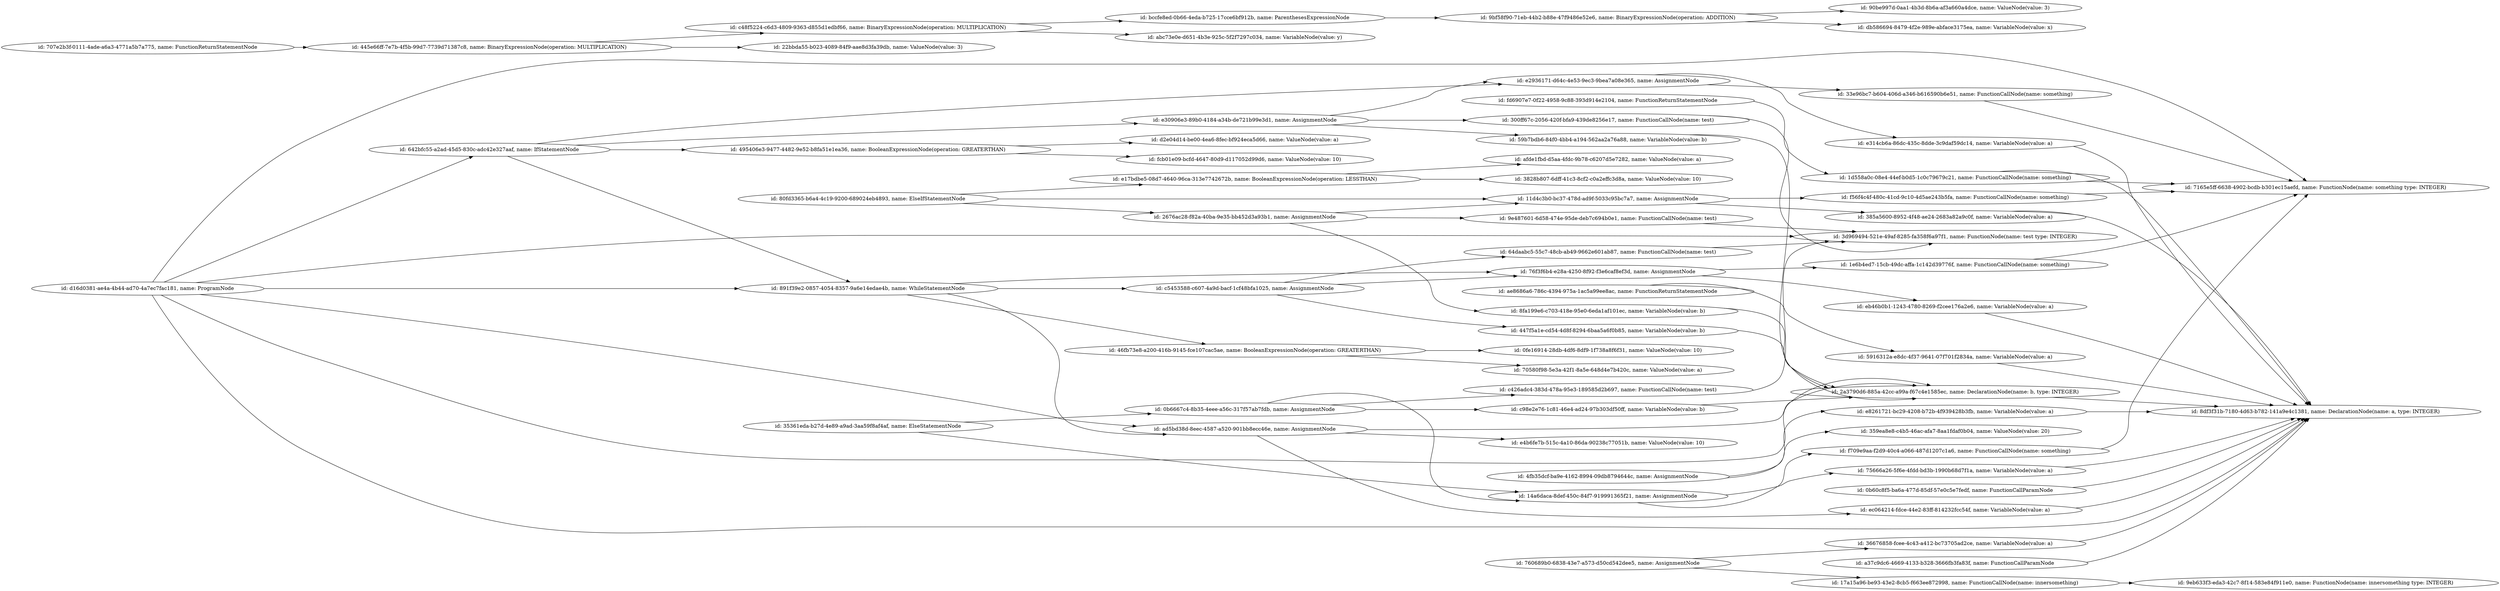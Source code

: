 digraph g {
	rankdir=LR
		"id: d16d0381-ae4a-4b44-ad70-4a7ec7fac181, name: ProgramNode" -> "id: 8df3f31b-7180-4d63-b782-141a9e4c1381, name: DeclarationNode(name: a, type: INTEGER)"
		"id: d16d0381-ae4a-4b44-ad70-4a7ec7fac181, name: ProgramNode" -> "id: 891f39e2-0857-4054-8357-9a6e14edae4b, name: WhileStatementNode"
		"id: d16d0381-ae4a-4b44-ad70-4a7ec7fac181, name: ProgramNode" -> "id: 3d969494-521e-49af-8285-fa358f6a97f1, name: FunctionNode(name: test type: INTEGER)"
		"id: d16d0381-ae4a-4b44-ad70-4a7ec7fac181, name: ProgramNode" -> "id: ad5bd38d-8eec-4587-a520-901bb8ecc46e, name: AssignmentNode"
		"id: d16d0381-ae4a-4b44-ad70-4a7ec7fac181, name: ProgramNode" -> "id: 2a3790d6-885a-42cc-a99a-f67c4e1585ec, name: DeclarationNode(name: b, type: INTEGER)"
		"id: d16d0381-ae4a-4b44-ad70-4a7ec7fac181, name: ProgramNode" -> "id: 7165e5ff-6638-4902-bcdb-b301ec15aefd, name: FunctionNode(name: something type: INTEGER)"
		"id: d16d0381-ae4a-4b44-ad70-4a7ec7fac181, name: ProgramNode" -> "id: 642bfc55-a2ad-45d5-830c-adc42e327aaf, name: IfStatementNode"
		"id: 4fb35dcf-ba9e-4162-8994-09db8794644c, name: AssignmentNode" -> "id: e8261721-bc29-4208-b72b-4f939428b3fb, name: VariableNode(value: a)"
		"id: 4fb35dcf-ba9e-4162-8994-09db8794644c, name: AssignmentNode" -> "id: 359ea8e8-c4b5-46ac-afa7-8aa1fdaf0b04, name: ValueNode(value: 20)"
		"id: 300ff67c-2056-420f-bfa9-439de8256e17, name: FunctionCallNode(name: test)" -> "id: 3d969494-521e-49af-8285-fa358f6a97f1, name: FunctionNode(name: test type: INTEGER)"
		"id: 5916312a-e8dc-4f37-9641-07f701f2834a, name: VariableNode(value: a)" -> "id: 8df3f31b-7180-4d63-b782-141a9e4c1381, name: DeclarationNode(name: a, type: INTEGER)"
		"id: 14a6daca-8def-450c-84f7-919991365f21, name: AssignmentNode" -> "id: f709e9aa-f2d9-40c4-a066-487d1207c1a6, name: FunctionCallNode(name: something)"
		"id: 14a6daca-8def-450c-84f7-919991365f21, name: AssignmentNode" -> "id: 75666a26-5f6e-4fdd-bd3b-1990b68d7f1a, name: VariableNode(value: a)"
		"id: e314cb6a-86dc-435c-8dde-3c9daf59dc14, name: VariableNode(value: a)" -> "id: 8df3f31b-7180-4d63-b782-141a9e4c1381, name: DeclarationNode(name: a, type: INTEGER)"
		"id: 642bfc55-a2ad-45d5-830c-adc42e327aaf, name: IfStatementNode" -> "id: 495406e3-9477-4482-9e52-b8fa51e1ea36, name: BooleanExpressionNode(operation: GREATERTHAN)"
		"id: 642bfc55-a2ad-45d5-830c-adc42e327aaf, name: IfStatementNode" -> "id: 891f39e2-0857-4054-8357-9a6e14edae4b, name: WhileStatementNode"
		"id: 642bfc55-a2ad-45d5-830c-adc42e327aaf, name: IfStatementNode" -> "id: e2936171-d64c-4e53-9ec3-9bea7a08e365, name: AssignmentNode"
		"id: 642bfc55-a2ad-45d5-830c-adc42e327aaf, name: IfStatementNode" -> "id: e30906e3-89b0-4184-a34b-de721b99e3d1, name: AssignmentNode"
		"id: c48f5224-c6d3-4809-9363-d855d1edbf66, name: BinaryExpressionNode(operation: MULTIPLICATION)" -> "id: bccfe8ed-0b66-4eda-b725-17cce6bf912b, name: ParenthesesExpressionNode"
		"id: c48f5224-c6d3-4809-9363-d855d1edbf66, name: BinaryExpressionNode(operation: MULTIPLICATION)" -> "id: abc73e0e-d651-4b3e-925c-5f2f7297c034, name: VariableNode(value: y)"
		"id: 46fb73e8-a200-416b-9145-fce107cac5ae, name: BooleanExpressionNode(operation: GREATERTHAN)" -> "id: 0fe16914-28db-4df6-8df9-1f738a8f6f31, name: ValueNode(value: 10)"
		"id: 46fb73e8-a200-416b-9145-fce107cac5ae, name: BooleanExpressionNode(operation: GREATERTHAN)" -> "id: 70580f98-5e3a-42f1-8a5e-648d4e7b420c, name: ValueNode(value: a)"
		"id: 35361eda-b27d-4e89-a9ad-3aa59f8af4af, name: ElseStatementNode" -> "id: 0b6667c4-8b35-4eee-a56c-317f57ab7fdb, name: AssignmentNode"
		"id: 35361eda-b27d-4e89-a9ad-3aa59f8af4af, name: ElseStatementNode" -> "id: 14a6daca-8def-450c-84f7-919991365f21, name: AssignmentNode"
		"id: 385a5600-8952-4f48-ae24-2683a82a9c0f, name: VariableNode(value: a)" -> "id: 8df3f31b-7180-4d63-b782-141a9e4c1381, name: DeclarationNode(name: a, type: INTEGER)"
		"id: 75666a26-5f6e-4fdd-bd3b-1990b68d7f1a, name: VariableNode(value: a)" -> "id: 8df3f31b-7180-4d63-b782-141a9e4c1381, name: DeclarationNode(name: a, type: INTEGER)"
		"id: 1d558a0c-08e4-44ef-b0d5-1c0c79679c21, name: FunctionCallNode(name: something)" -> "id: 8df3f31b-7180-4d63-b782-141a9e4c1381, name: DeclarationNode(name: a, type: INTEGER)"
		"id: 1d558a0c-08e4-44ef-b0d5-1c0c79679c21, name: FunctionCallNode(name: something)" -> "id: 7165e5ff-6638-4902-bcdb-b301ec15aefd, name: FunctionNode(name: something type: INTEGER)"
		"id: eb46b0b1-1243-4780-8269-f2cee176a2e6, name: VariableNode(value: a)" -> "id: 8df3f31b-7180-4d63-b782-141a9e4c1381, name: DeclarationNode(name: a, type: INTEGER)"
		"id: ad5bd38d-8eec-4587-a520-901bb8ecc46e, name: AssignmentNode" -> "id: e4b6fe7b-515c-4a10-86da-90238c77051b, name: ValueNode(value: 10)"
		"id: ad5bd38d-8eec-4587-a520-901bb8ecc46e, name: AssignmentNode" -> "id: 2a3790d6-885a-42cc-a99a-f67c4e1585ec, name: DeclarationNode(name: b, type: INTEGER)"
		"id: ad5bd38d-8eec-4587-a520-901bb8ecc46e, name: AssignmentNode" -> "id: ec064214-fdce-44e2-83ff-814232fcc54f, name: VariableNode(value: a)"
		"id: e30906e3-89b0-4184-a34b-de721b99e3d1, name: AssignmentNode" -> "id: 300ff67c-2056-420f-bfa9-439de8256e17, name: FunctionCallNode(name: test)"
		"id: e30906e3-89b0-4184-a34b-de721b99e3d1, name: AssignmentNode" -> "id: 59b7bdb6-84f0-4bb4-a194-562aa2a76a88, name: VariableNode(value: b)"
		"id: e30906e3-89b0-4184-a34b-de721b99e3d1, name: AssignmentNode" -> "id: e2936171-d64c-4e53-9ec3-9bea7a08e365, name: AssignmentNode"
		"id: f709e9aa-f2d9-40c4-a066-487d1207c1a6, name: FunctionCallNode(name: something)" -> "id: 7165e5ff-6638-4902-bcdb-b301ec15aefd, name: FunctionNode(name: something type: INTEGER)"
		"id: 80fd3365-b6a4-4c19-9200-689024eb4893, name: ElseIfStatementNode" -> "id: e17bdbe5-08d7-4640-96ca-313e7742672b, name: BooleanExpressionNode(operation: LESSTHAN)"
		"id: 80fd3365-b6a4-4c19-9200-689024eb4893, name: ElseIfStatementNode" -> "id: 2676ac28-f82a-40ba-9e35-bb452d3a93b1, name: AssignmentNode"
		"id: 80fd3365-b6a4-4c19-9200-689024eb4893, name: ElseIfStatementNode" -> "id: 11d4c3b0-bc37-478d-ad9f-5033c95bc7a7, name: AssignmentNode"
		"id: ae8686a6-786c-4394-975a-1ac5a99ee8ac, name: FunctionReturnStatementNode" -> "id: 5916312a-e8dc-4f37-9641-07f701f2834a, name: VariableNode(value: a)"
		"id: 33e96bc7-b604-406d-a346-b616590b6e51, name: FunctionCallNode(name: something)" -> "id: 7165e5ff-6638-4902-bcdb-b301ec15aefd, name: FunctionNode(name: something type: INTEGER)"
		"id: 0b60c8f5-ba6a-477d-85df-57e0c5e7fedf, name: FunctionCallParamNode" -> "id: 8df3f31b-7180-4d63-b782-141a9e4c1381, name: DeclarationNode(name: a, type: INTEGER)"
		"id: 445e66ff-7e7b-4f5b-99d7-7739d71387c8, name: BinaryExpressionNode(operation: MULTIPLICATION)" -> "id: c48f5224-c6d3-4809-9363-d855d1edbf66, name: BinaryExpressionNode(operation: MULTIPLICATION)"
		"id: 445e66ff-7e7b-4f5b-99d7-7739d71387c8, name: BinaryExpressionNode(operation: MULTIPLICATION)" -> "id: 22bbda55-b023-4089-84f9-aae8d3fa39db, name: ValueNode(value: 3)"
		"id: f56f4c4f-480c-41cd-9c10-4d5ae243b5fa, name: FunctionCallNode(name: something)" -> "id: 7165e5ff-6638-4902-bcdb-b301ec15aefd, name: FunctionNode(name: something type: INTEGER)"
		"id: 76f3f6b4-e28a-4250-8f92-f3e6caf8ef3d, name: AssignmentNode" -> "id: eb46b0b1-1243-4780-8269-f2cee176a2e6, name: VariableNode(value: a)"
		"id: 76f3f6b4-e28a-4250-8f92-f3e6caf8ef3d, name: AssignmentNode" -> "id: 1e6b4ed7-15cb-49dc-affa-1c142d39776f, name: FunctionCallNode(name: something)"
		"id: e17bdbe5-08d7-4640-96ca-313e7742672b, name: BooleanExpressionNode(operation: LESSTHAN)" -> "id: afde1fbd-d5aa-4fdc-9b78-c6207d5e7282, name: ValueNode(value: a)"
		"id: e17bdbe5-08d7-4640-96ca-313e7742672b, name: BooleanExpressionNode(operation: LESSTHAN)" -> "id: 3828b807-6dff-41c3-8cf2-c0a2effc3d8a, name: ValueNode(value: 10)"
		"id: 891f39e2-0857-4054-8357-9a6e14edae4b, name: WhileStatementNode" -> "id: 46fb73e8-a200-416b-9145-fce107cac5ae, name: BooleanExpressionNode(operation: GREATERTHAN)"
		"id: 891f39e2-0857-4054-8357-9a6e14edae4b, name: WhileStatementNode" -> "id: c5453588-c607-4a9d-bacf-1cf48bfa1025, name: AssignmentNode"
		"id: 891f39e2-0857-4054-8357-9a6e14edae4b, name: WhileStatementNode" -> "id: ad5bd38d-8eec-4587-a520-901bb8ecc46e, name: AssignmentNode"
		"id: 891f39e2-0857-4054-8357-9a6e14edae4b, name: WhileStatementNode" -> "id: 76f3f6b4-e28a-4250-8f92-f3e6caf8ef3d, name: AssignmentNode"
		"id: c426adc4-383d-478a-95e3-189585d2b697, name: FunctionCallNode(name: test)" -> "id: 3d969494-521e-49af-8285-fa358f6a97f1, name: FunctionNode(name: test type: INTEGER)"
		"id: 17a15a96-be93-43e2-8cb5-f663ee872998, name: FunctionCallNode(name: innersomething)" -> "id: 9eb633f3-eda3-42c7-8f14-583e84f911e0, name: FunctionNode(name: innersomething type: INTEGER)"
		"id: 59b7bdb6-84f0-4bb4-a194-562aa2a76a88, name: VariableNode(value: b)" -> "id: 2a3790d6-885a-42cc-a99a-f67c4e1585ec, name: DeclarationNode(name: b, type: INTEGER)"
		"id: 11d4c3b0-bc37-478d-ad9f-5033c95bc7a7, name: AssignmentNode" -> "id: 385a5600-8952-4f48-ae24-2683a82a9c0f, name: VariableNode(value: a)"
		"id: 11d4c3b0-bc37-478d-ad9f-5033c95bc7a7, name: AssignmentNode" -> "id: f56f4c4f-480c-41cd-9c10-4d5ae243b5fa, name: FunctionCallNode(name: something)"
		"id: 9e487601-6d58-474e-95de-deb7c694b0e1, name: FunctionCallNode(name: test)" -> "id: 3d969494-521e-49af-8285-fa358f6a97f1, name: FunctionNode(name: test type: INTEGER)"
		"id: a37c9dc6-4669-4133-b328-3666fb3fa83f, name: FunctionCallParamNode" -> "id: 8df3f31b-7180-4d63-b782-141a9e4c1381, name: DeclarationNode(name: a, type: INTEGER)"
		"id: 2a3790d6-885a-42cc-a99a-f67c4e1585ec, name: DeclarationNode(name: b, type: INTEGER)" -> "id: 8df3f31b-7180-4d63-b782-141a9e4c1381, name: DeclarationNode(name: a, type: INTEGER)"
		"id: c98e2e76-1c81-46e4-ad24-97b303df50ff, name: VariableNode(value: b)" -> "id: 2a3790d6-885a-42cc-a99a-f67c4e1585ec, name: DeclarationNode(name: b, type: INTEGER)"
		"id: 1e6b4ed7-15cb-49dc-affa-1c142d39776f, name: FunctionCallNode(name: something)" -> "id: 7165e5ff-6638-4902-bcdb-b301ec15aefd, name: FunctionNode(name: something type: INTEGER)"
		"id: 447f5a1e-cd54-4d8f-8294-6baa5a6f0b85, name: VariableNode(value: b)" -> "id: 2a3790d6-885a-42cc-a99a-f67c4e1585ec, name: DeclarationNode(name: b, type: INTEGER)"
		"id: e2936171-d64c-4e53-9ec3-9bea7a08e365, name: AssignmentNode" -> "id: 33e96bc7-b604-406d-a346-b616590b6e51, name: FunctionCallNode(name: something)"
		"id: e2936171-d64c-4e53-9ec3-9bea7a08e365, name: AssignmentNode" -> "id: e314cb6a-86dc-435c-8dde-3c9daf59dc14, name: VariableNode(value: a)"
		"id: 8fa199e6-c703-418e-95e0-6eda1af101ec, name: VariableNode(value: b)" -> "id: 2a3790d6-885a-42cc-a99a-f67c4e1585ec, name: DeclarationNode(name: b, type: INTEGER)"
		"id: 0b6667c4-8b35-4eee-a56c-317f57ab7fdb, name: AssignmentNode" -> "id: c426adc4-383d-478a-95e3-189585d2b697, name: FunctionCallNode(name: test)"
		"id: 0b6667c4-8b35-4eee-a56c-317f57ab7fdb, name: AssignmentNode" -> "id: c98e2e76-1c81-46e4-ad24-97b303df50ff, name: VariableNode(value: b)"
		"id: 0b6667c4-8b35-4eee-a56c-317f57ab7fdb, name: AssignmentNode" -> "id: 14a6daca-8def-450c-84f7-919991365f21, name: AssignmentNode"
		"id: ec064214-fdce-44e2-83ff-814232fcc54f, name: VariableNode(value: a)" -> "id: 8df3f31b-7180-4d63-b782-141a9e4c1381, name: DeclarationNode(name: a, type: INTEGER)"
		"id: 495406e3-9477-4482-9e52-b8fa51e1ea36, name: BooleanExpressionNode(operation: GREATERTHAN)" -> "id: fcb01e09-bcfd-4647-80d9-d117052d99d6, name: ValueNode(value: 10)"
		"id: 495406e3-9477-4482-9e52-b8fa51e1ea36, name: BooleanExpressionNode(operation: GREATERTHAN)" -> "id: d2e04d14-be00-4ea6-8fec-bf924eca5d66, name: ValueNode(value: a)"
		"id: 707e2b3f-0111-4ade-a6a3-4771a5b7a775, name: FunctionReturnStatementNode" -> "id: 445e66ff-7e7b-4f5b-99d7-7739d71387c8, name: BinaryExpressionNode(operation: MULTIPLICATION)"
		"id: 9bf58f90-71eb-44b2-b88e-47f9486e52e6, name: BinaryExpressionNode(operation: ADDITION)" -> "id: 90be997d-0aa1-4b3d-8b6a-af3a660a4dce, name: ValueNode(value: 3)"
		"id: 9bf58f90-71eb-44b2-b88e-47f9486e52e6, name: BinaryExpressionNode(operation: ADDITION)" -> "id: db586694-8479-4f2e-989e-abface3175ea, name: VariableNode(value: x)"
		"id: e8261721-bc29-4208-b72b-4f939428b3fb, name: VariableNode(value: a)" -> "id: 8df3f31b-7180-4d63-b782-141a9e4c1381, name: DeclarationNode(name: a, type: INTEGER)"
		"id: 2676ac28-f82a-40ba-9e35-bb452d3a93b1, name: AssignmentNode" -> "id: 9e487601-6d58-474e-95de-deb7c694b0e1, name: FunctionCallNode(name: test)"
		"id: 2676ac28-f82a-40ba-9e35-bb452d3a93b1, name: AssignmentNode" -> "id: 8fa199e6-c703-418e-95e0-6eda1af101ec, name: VariableNode(value: b)"
		"id: 2676ac28-f82a-40ba-9e35-bb452d3a93b1, name: AssignmentNode" -> "id: 11d4c3b0-bc37-478d-ad9f-5033c95bc7a7, name: AssignmentNode"
		"id: 760689b0-6838-43e7-a573-d50cd542dee5, name: AssignmentNode" -> "id: 17a15a96-be93-43e2-8cb5-f663ee872998, name: FunctionCallNode(name: innersomething)"
		"id: 760689b0-6838-43e7-a573-d50cd542dee5, name: AssignmentNode" -> "id: 36676858-fcee-4c43-a412-bc73705ad2ce, name: VariableNode(value: a)"
		"id: 64daabc5-55c7-48cb-ab49-9662e601ab87, name: FunctionCallNode(name: test)" -> "id: 3d969494-521e-49af-8285-fa358f6a97f1, name: FunctionNode(name: test type: INTEGER)"
		"id: c5453588-c607-4a9d-bacf-1cf48bfa1025, name: AssignmentNode" -> "id: 64daabc5-55c7-48cb-ab49-9662e601ab87, name: FunctionCallNode(name: test)"
		"id: c5453588-c607-4a9d-bacf-1cf48bfa1025, name: AssignmentNode" -> "id: 447f5a1e-cd54-4d8f-8294-6baa5a6f0b85, name: VariableNode(value: b)"
		"id: c5453588-c607-4a9d-bacf-1cf48bfa1025, name: AssignmentNode" -> "id: 76f3f6b4-e28a-4250-8f92-f3e6caf8ef3d, name: AssignmentNode"
		"id: fd6907e7-0f22-4958-9c88-393d914e2104, name: FunctionReturnStatementNode" -> "id: 1d558a0c-08e4-44ef-b0d5-1c0c79679c21, name: FunctionCallNode(name: something)"
		"id: bccfe8ed-0b66-4eda-b725-17cce6bf912b, name: ParenthesesExpressionNode" -> "id: 9bf58f90-71eb-44b2-b88e-47f9486e52e6, name: BinaryExpressionNode(operation: ADDITION)"
		"id: 36676858-fcee-4c43-a412-bc73705ad2ce, name: VariableNode(value: a)" -> "id: 8df3f31b-7180-4d63-b782-141a9e4c1381, name: DeclarationNode(name: a, type: INTEGER)"
}